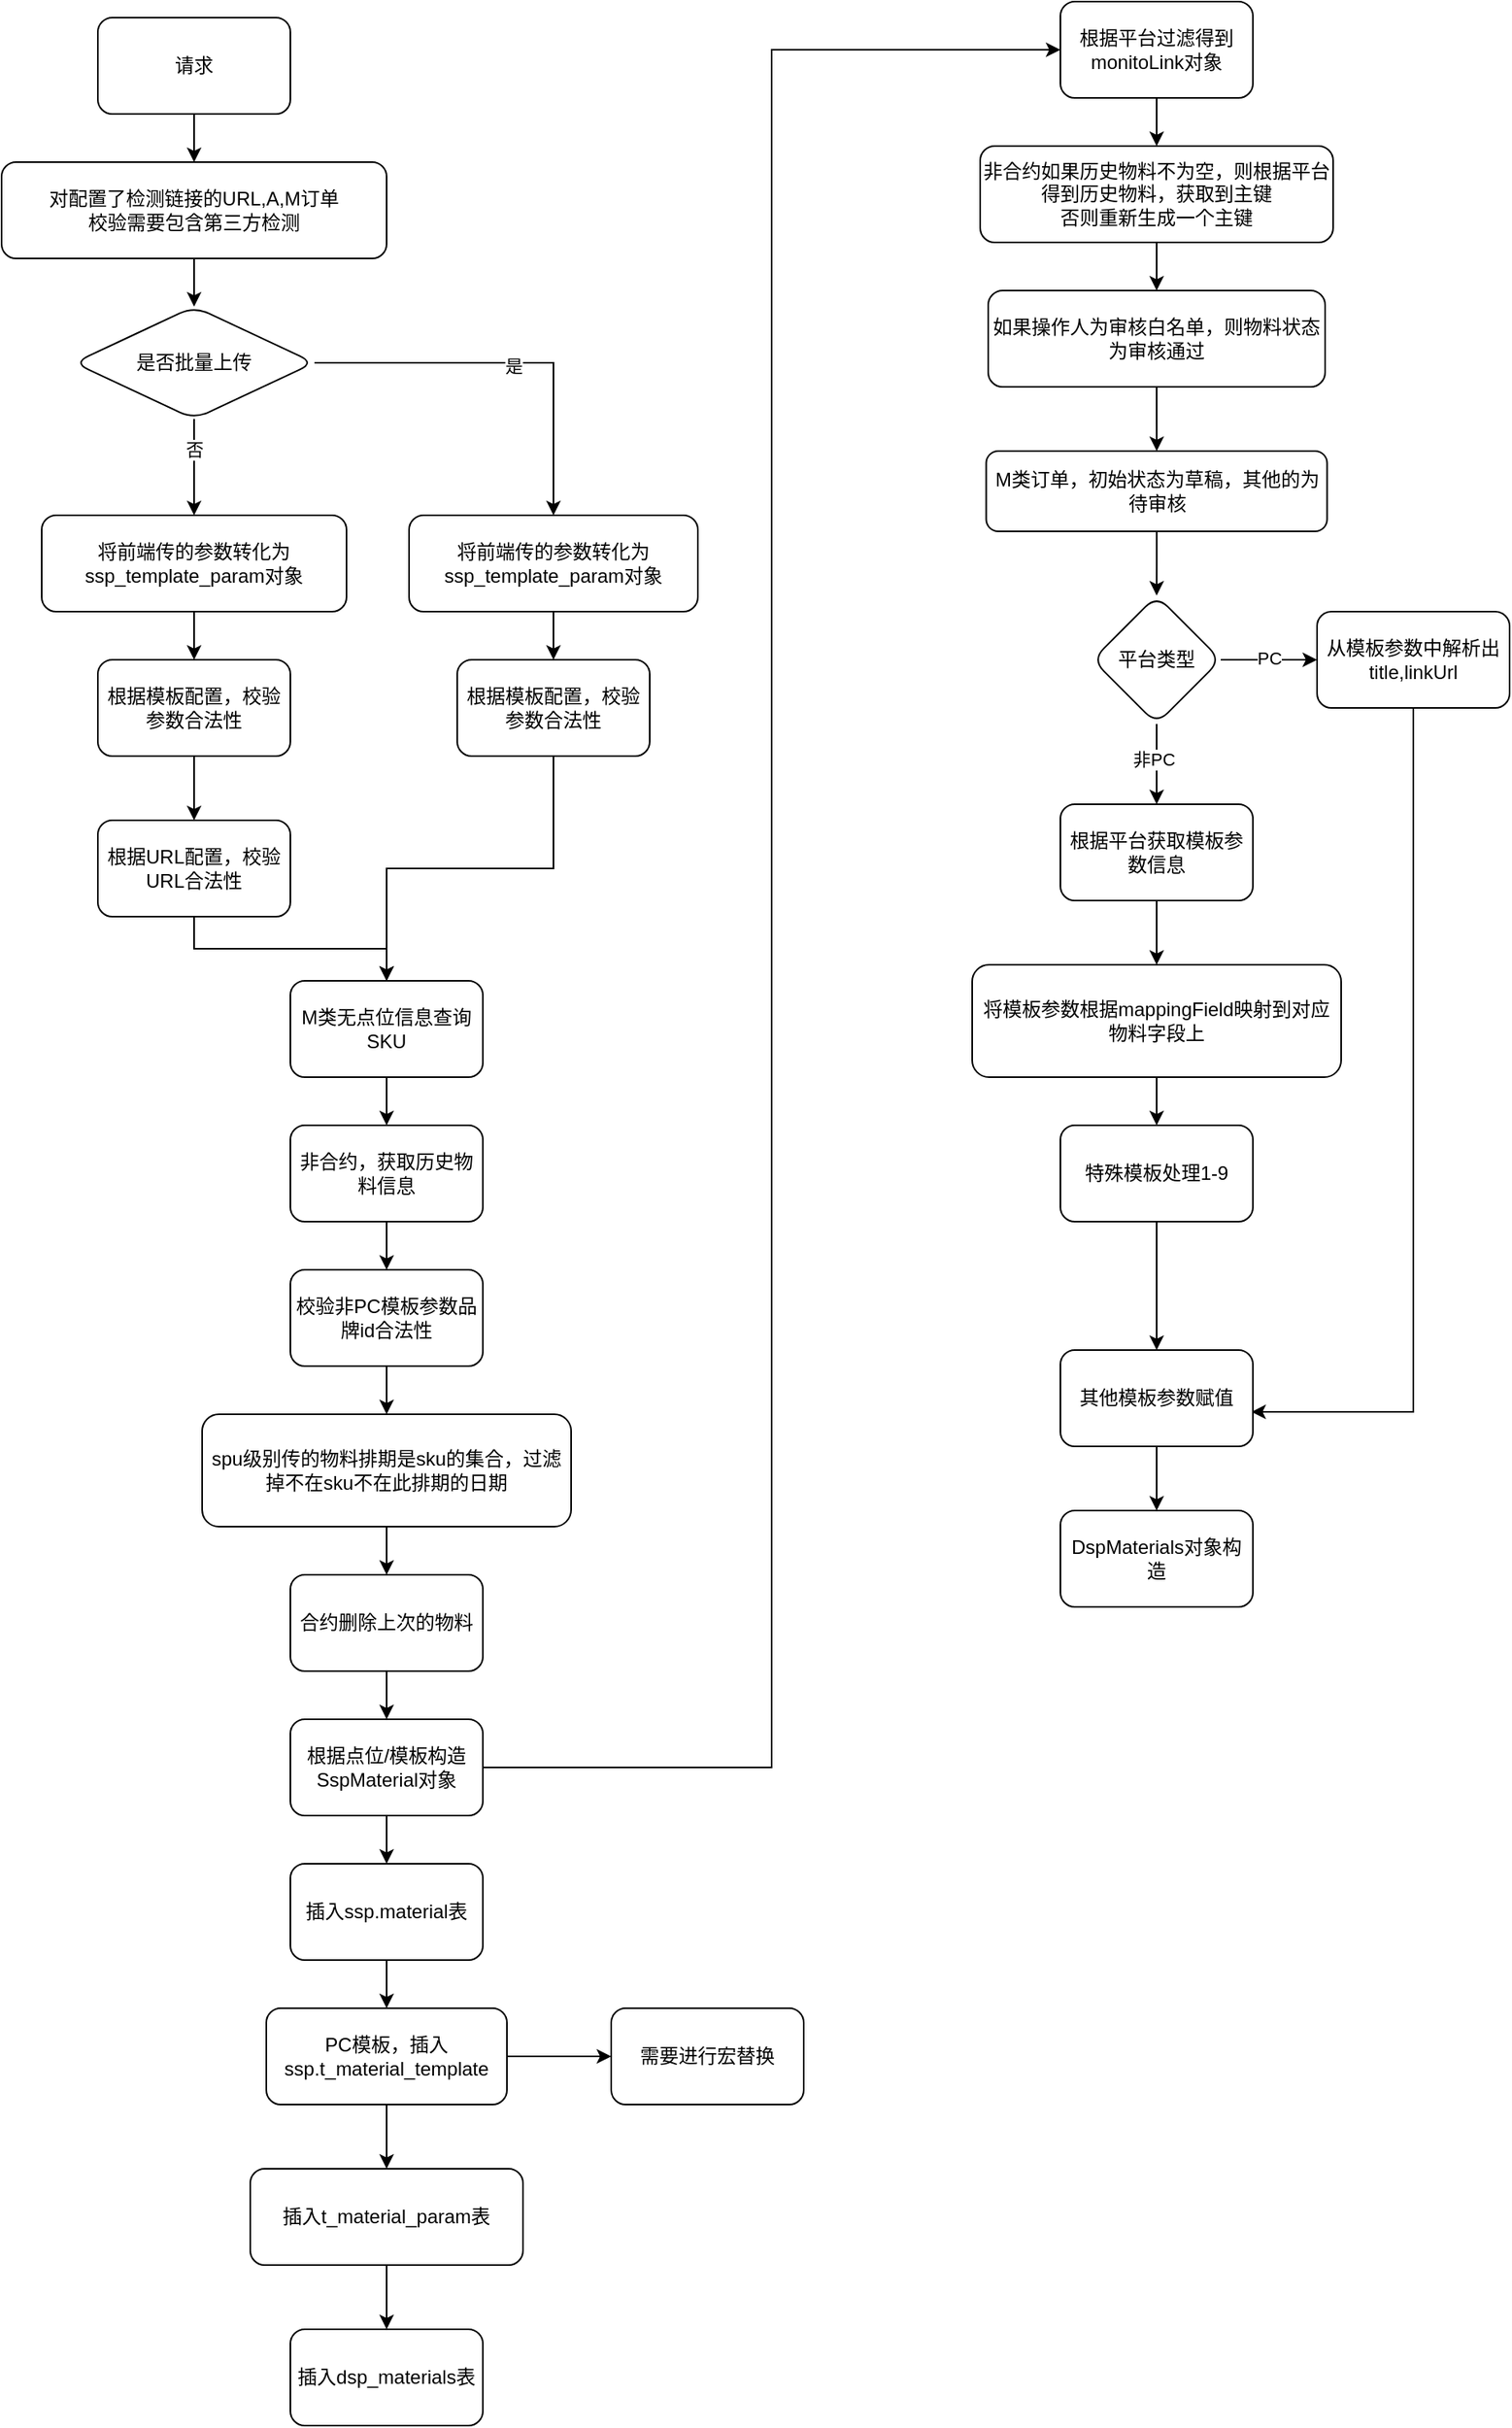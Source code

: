 <mxfile version="21.2.9" type="github">
  <diagram name="第 1 页" id="djEzCX3BJadupzzCJ4Qk">
    <mxGraphModel dx="954" dy="591" grid="1" gridSize="10" guides="1" tooltips="1" connect="1" arrows="1" fold="1" page="1" pageScale="1" pageWidth="827" pageHeight="1169" math="0" shadow="0">
      <root>
        <mxCell id="0" />
        <mxCell id="1" parent="0" />
        <mxCell id="s3rNMkDC3G2flmF6DTg_-3" value="" style="edgeStyle=orthogonalEdgeStyle;rounded=0;orthogonalLoop=1;jettySize=auto;html=1;" edge="1" parent="1" source="s3rNMkDC3G2flmF6DTg_-1" target="s3rNMkDC3G2flmF6DTg_-2">
          <mxGeometry relative="1" as="geometry" />
        </mxCell>
        <mxCell id="s3rNMkDC3G2flmF6DTg_-1" value="请求" style="rounded=1;whiteSpace=wrap;html=1;" vertex="1" parent="1">
          <mxGeometry x="220" y="80" width="120" height="60" as="geometry" />
        </mxCell>
        <mxCell id="s3rNMkDC3G2flmF6DTg_-7" value="" style="edgeStyle=orthogonalEdgeStyle;rounded=0;orthogonalLoop=1;jettySize=auto;html=1;" edge="1" parent="1" source="s3rNMkDC3G2flmF6DTg_-2" target="s3rNMkDC3G2flmF6DTg_-6">
          <mxGeometry relative="1" as="geometry" />
        </mxCell>
        <mxCell id="s3rNMkDC3G2flmF6DTg_-2" value="对配置了检测链接的URL,A,M订单&lt;br&gt;校验需要包含第三方检测" style="whiteSpace=wrap;html=1;rounded=1;" vertex="1" parent="1">
          <mxGeometry x="160" y="170" width="240" height="60" as="geometry" />
        </mxCell>
        <mxCell id="s3rNMkDC3G2flmF6DTg_-9" value="" style="edgeStyle=orthogonalEdgeStyle;rounded=0;orthogonalLoop=1;jettySize=auto;html=1;" edge="1" parent="1" source="s3rNMkDC3G2flmF6DTg_-6" target="s3rNMkDC3G2flmF6DTg_-8">
          <mxGeometry relative="1" as="geometry" />
        </mxCell>
        <mxCell id="s3rNMkDC3G2flmF6DTg_-10" value="是" style="edgeLabel;html=1;align=center;verticalAlign=middle;resizable=0;points=[];" vertex="1" connectable="0" parent="s3rNMkDC3G2flmF6DTg_-9">
          <mxGeometry x="0.011" y="-2" relative="1" as="geometry">
            <mxPoint as="offset" />
          </mxGeometry>
        </mxCell>
        <mxCell id="s3rNMkDC3G2flmF6DTg_-12" value="" style="edgeStyle=orthogonalEdgeStyle;rounded=0;orthogonalLoop=1;jettySize=auto;html=1;" edge="1" parent="1" source="s3rNMkDC3G2flmF6DTg_-6" target="s3rNMkDC3G2flmF6DTg_-11">
          <mxGeometry relative="1" as="geometry" />
        </mxCell>
        <mxCell id="s3rNMkDC3G2flmF6DTg_-13" value="否" style="edgeLabel;html=1;align=center;verticalAlign=middle;resizable=0;points=[];" vertex="1" connectable="0" parent="s3rNMkDC3G2flmF6DTg_-12">
          <mxGeometry x="-0.365" relative="1" as="geometry">
            <mxPoint as="offset" />
          </mxGeometry>
        </mxCell>
        <mxCell id="s3rNMkDC3G2flmF6DTg_-6" value="是否批量上传" style="rhombus;whiteSpace=wrap;html=1;rounded=1;" vertex="1" parent="1">
          <mxGeometry x="205" y="260" width="150" height="70" as="geometry" />
        </mxCell>
        <mxCell id="s3rNMkDC3G2flmF6DTg_-20" value="" style="edgeStyle=orthogonalEdgeStyle;rounded=0;orthogonalLoop=1;jettySize=auto;html=1;" edge="1" parent="1" source="s3rNMkDC3G2flmF6DTg_-8" target="s3rNMkDC3G2flmF6DTg_-19">
          <mxGeometry relative="1" as="geometry" />
        </mxCell>
        <mxCell id="s3rNMkDC3G2flmF6DTg_-8" value="将前端传的参数转化为ssp_template_param对象" style="whiteSpace=wrap;html=1;rounded=1;" vertex="1" parent="1">
          <mxGeometry x="414" y="390" width="180" height="60" as="geometry" />
        </mxCell>
        <mxCell id="s3rNMkDC3G2flmF6DTg_-15" value="" style="edgeStyle=orthogonalEdgeStyle;rounded=0;orthogonalLoop=1;jettySize=auto;html=1;" edge="1" parent="1" source="s3rNMkDC3G2flmF6DTg_-11" target="s3rNMkDC3G2flmF6DTg_-14">
          <mxGeometry relative="1" as="geometry" />
        </mxCell>
        <mxCell id="s3rNMkDC3G2flmF6DTg_-11" value="将前端传的参数转化为ssp_template_param对象" style="whiteSpace=wrap;html=1;rounded=1;" vertex="1" parent="1">
          <mxGeometry x="185" y="390" width="190" height="60" as="geometry" />
        </mxCell>
        <mxCell id="s3rNMkDC3G2flmF6DTg_-17" value="" style="edgeStyle=orthogonalEdgeStyle;rounded=0;orthogonalLoop=1;jettySize=auto;html=1;" edge="1" parent="1" source="s3rNMkDC3G2flmF6DTg_-14" target="s3rNMkDC3G2flmF6DTg_-16">
          <mxGeometry relative="1" as="geometry" />
        </mxCell>
        <mxCell id="s3rNMkDC3G2flmF6DTg_-14" value="根据模板配置，校验参数合法性" style="whiteSpace=wrap;html=1;rounded=1;" vertex="1" parent="1">
          <mxGeometry x="220" y="480" width="120" height="60" as="geometry" />
        </mxCell>
        <mxCell id="s3rNMkDC3G2flmF6DTg_-22" value="" style="edgeStyle=orthogonalEdgeStyle;rounded=0;orthogonalLoop=1;jettySize=auto;html=1;" edge="1" parent="1" source="s3rNMkDC3G2flmF6DTg_-16" target="s3rNMkDC3G2flmF6DTg_-21">
          <mxGeometry relative="1" as="geometry" />
        </mxCell>
        <mxCell id="s3rNMkDC3G2flmF6DTg_-16" value="根据URL配置，校验URL合法性" style="whiteSpace=wrap;html=1;rounded=1;" vertex="1" parent="1">
          <mxGeometry x="220" y="580" width="120" height="60" as="geometry" />
        </mxCell>
        <mxCell id="s3rNMkDC3G2flmF6DTg_-23" style="edgeStyle=orthogonalEdgeStyle;rounded=0;orthogonalLoop=1;jettySize=auto;html=1;entryX=0.5;entryY=0;entryDx=0;entryDy=0;" edge="1" parent="1" source="s3rNMkDC3G2flmF6DTg_-19" target="s3rNMkDC3G2flmF6DTg_-21">
          <mxGeometry relative="1" as="geometry" />
        </mxCell>
        <mxCell id="s3rNMkDC3G2flmF6DTg_-19" value="根据模板配置，校验参数合法性" style="whiteSpace=wrap;html=1;rounded=1;" vertex="1" parent="1">
          <mxGeometry x="444" y="480" width="120" height="60" as="geometry" />
        </mxCell>
        <mxCell id="s3rNMkDC3G2flmF6DTg_-25" value="" style="edgeStyle=orthogonalEdgeStyle;rounded=0;orthogonalLoop=1;jettySize=auto;html=1;" edge="1" parent="1" source="s3rNMkDC3G2flmF6DTg_-21" target="s3rNMkDC3G2flmF6DTg_-24">
          <mxGeometry relative="1" as="geometry" />
        </mxCell>
        <mxCell id="s3rNMkDC3G2flmF6DTg_-21" value="M类无点位信息查询SKU" style="whiteSpace=wrap;html=1;rounded=1;" vertex="1" parent="1">
          <mxGeometry x="340" y="680" width="120" height="60" as="geometry" />
        </mxCell>
        <mxCell id="s3rNMkDC3G2flmF6DTg_-27" value="" style="edgeStyle=orthogonalEdgeStyle;rounded=0;orthogonalLoop=1;jettySize=auto;html=1;" edge="1" parent="1" source="s3rNMkDC3G2flmF6DTg_-24" target="s3rNMkDC3G2flmF6DTg_-26">
          <mxGeometry relative="1" as="geometry" />
        </mxCell>
        <mxCell id="s3rNMkDC3G2flmF6DTg_-24" value="非合约，获取历史物料信息" style="whiteSpace=wrap;html=1;rounded=1;" vertex="1" parent="1">
          <mxGeometry x="340" y="770" width="120" height="60" as="geometry" />
        </mxCell>
        <mxCell id="s3rNMkDC3G2flmF6DTg_-29" value="" style="edgeStyle=orthogonalEdgeStyle;rounded=0;orthogonalLoop=1;jettySize=auto;html=1;" edge="1" parent="1" source="s3rNMkDC3G2flmF6DTg_-26" target="s3rNMkDC3G2flmF6DTg_-28">
          <mxGeometry relative="1" as="geometry" />
        </mxCell>
        <mxCell id="s3rNMkDC3G2flmF6DTg_-26" value="校验非PC模板参数品牌id合法性" style="whiteSpace=wrap;html=1;rounded=1;" vertex="1" parent="1">
          <mxGeometry x="340" y="860" width="120" height="60" as="geometry" />
        </mxCell>
        <mxCell id="s3rNMkDC3G2flmF6DTg_-31" value="" style="edgeStyle=orthogonalEdgeStyle;rounded=0;orthogonalLoop=1;jettySize=auto;html=1;" edge="1" parent="1" source="s3rNMkDC3G2flmF6DTg_-28" target="s3rNMkDC3G2flmF6DTg_-30">
          <mxGeometry relative="1" as="geometry" />
        </mxCell>
        <mxCell id="s3rNMkDC3G2flmF6DTg_-28" value="spu级别传的物料排期是sku的集合，过滤掉不在sku不在此排期的日期" style="whiteSpace=wrap;html=1;rounded=1;" vertex="1" parent="1">
          <mxGeometry x="285" y="950" width="230" height="70" as="geometry" />
        </mxCell>
        <mxCell id="s3rNMkDC3G2flmF6DTg_-33" value="" style="edgeStyle=orthogonalEdgeStyle;rounded=0;orthogonalLoop=1;jettySize=auto;html=1;" edge="1" parent="1" source="s3rNMkDC3G2flmF6DTg_-30" target="s3rNMkDC3G2flmF6DTg_-32">
          <mxGeometry relative="1" as="geometry" />
        </mxCell>
        <mxCell id="s3rNMkDC3G2flmF6DTg_-30" value="合约删除上次的物料" style="whiteSpace=wrap;html=1;rounded=1;" vertex="1" parent="1">
          <mxGeometry x="340" y="1050" width="120" height="60" as="geometry" />
        </mxCell>
        <mxCell id="s3rNMkDC3G2flmF6DTg_-35" value="" style="edgeStyle=orthogonalEdgeStyle;rounded=0;orthogonalLoop=1;jettySize=auto;html=1;entryX=0;entryY=0.5;entryDx=0;entryDy=0;" edge="1" parent="1" source="s3rNMkDC3G2flmF6DTg_-32" target="s3rNMkDC3G2flmF6DTg_-34">
          <mxGeometry relative="1" as="geometry" />
        </mxCell>
        <mxCell id="s3rNMkDC3G2flmF6DTg_-37" value="" style="edgeStyle=orthogonalEdgeStyle;rounded=0;orthogonalLoop=1;jettySize=auto;html=1;" edge="1" parent="1" source="s3rNMkDC3G2flmF6DTg_-32" target="s3rNMkDC3G2flmF6DTg_-36">
          <mxGeometry relative="1" as="geometry" />
        </mxCell>
        <mxCell id="s3rNMkDC3G2flmF6DTg_-32" value="根据点位/模板构造SspMaterial对象" style="whiteSpace=wrap;html=1;rounded=1;" vertex="1" parent="1">
          <mxGeometry x="340" y="1140" width="120" height="60" as="geometry" />
        </mxCell>
        <mxCell id="s3rNMkDC3G2flmF6DTg_-47" value="" style="edgeStyle=orthogonalEdgeStyle;rounded=0;orthogonalLoop=1;jettySize=auto;html=1;" edge="1" parent="1" source="s3rNMkDC3G2flmF6DTg_-34" target="s3rNMkDC3G2flmF6DTg_-46">
          <mxGeometry relative="1" as="geometry" />
        </mxCell>
        <mxCell id="s3rNMkDC3G2flmF6DTg_-34" value="根据平台过滤得到monitoLink对象" style="whiteSpace=wrap;html=1;rounded=1;" vertex="1" parent="1">
          <mxGeometry x="820" y="70" width="120" height="60" as="geometry" />
        </mxCell>
        <mxCell id="s3rNMkDC3G2flmF6DTg_-39" value="" style="edgeStyle=orthogonalEdgeStyle;rounded=0;orthogonalLoop=1;jettySize=auto;html=1;" edge="1" parent="1" source="s3rNMkDC3G2flmF6DTg_-36" target="s3rNMkDC3G2flmF6DTg_-38">
          <mxGeometry relative="1" as="geometry" />
        </mxCell>
        <mxCell id="s3rNMkDC3G2flmF6DTg_-36" value="插入ssp.material表" style="whiteSpace=wrap;html=1;rounded=1;" vertex="1" parent="1">
          <mxGeometry x="340" y="1230" width="120" height="60" as="geometry" />
        </mxCell>
        <mxCell id="s3rNMkDC3G2flmF6DTg_-41" value="" style="edgeStyle=orthogonalEdgeStyle;rounded=0;orthogonalLoop=1;jettySize=auto;html=1;" edge="1" parent="1" source="s3rNMkDC3G2flmF6DTg_-38" target="s3rNMkDC3G2flmF6DTg_-40">
          <mxGeometry relative="1" as="geometry" />
        </mxCell>
        <mxCell id="s3rNMkDC3G2flmF6DTg_-43" value="" style="edgeStyle=orthogonalEdgeStyle;rounded=0;orthogonalLoop=1;jettySize=auto;html=1;" edge="1" parent="1" source="s3rNMkDC3G2flmF6DTg_-38" target="s3rNMkDC3G2flmF6DTg_-42">
          <mxGeometry relative="1" as="geometry" />
        </mxCell>
        <mxCell id="s3rNMkDC3G2flmF6DTg_-38" value="PC模板，插入ssp.t_material_template" style="whiteSpace=wrap;html=1;rounded=1;" vertex="1" parent="1">
          <mxGeometry x="325" y="1320" width="150" height="60" as="geometry" />
        </mxCell>
        <mxCell id="s3rNMkDC3G2flmF6DTg_-40" value="需要进行宏替换" style="whiteSpace=wrap;html=1;rounded=1;" vertex="1" parent="1">
          <mxGeometry x="540" y="1320" width="120" height="60" as="geometry" />
        </mxCell>
        <mxCell id="s3rNMkDC3G2flmF6DTg_-45" value="" style="edgeStyle=orthogonalEdgeStyle;rounded=0;orthogonalLoop=1;jettySize=auto;html=1;" edge="1" parent="1" source="s3rNMkDC3G2flmF6DTg_-42" target="s3rNMkDC3G2flmF6DTg_-44">
          <mxGeometry relative="1" as="geometry" />
        </mxCell>
        <mxCell id="s3rNMkDC3G2flmF6DTg_-42" value="插入t_material_param表" style="whiteSpace=wrap;html=1;rounded=1;" vertex="1" parent="1">
          <mxGeometry x="315" y="1420" width="170" height="60" as="geometry" />
        </mxCell>
        <mxCell id="s3rNMkDC3G2flmF6DTg_-44" value="插入dsp_materials表" style="whiteSpace=wrap;html=1;rounded=1;" vertex="1" parent="1">
          <mxGeometry x="340" y="1520" width="120" height="60" as="geometry" />
        </mxCell>
        <mxCell id="s3rNMkDC3G2flmF6DTg_-49" value="" style="edgeStyle=orthogonalEdgeStyle;rounded=0;orthogonalLoop=1;jettySize=auto;html=1;" edge="1" parent="1" source="s3rNMkDC3G2flmF6DTg_-46" target="s3rNMkDC3G2flmF6DTg_-48">
          <mxGeometry relative="1" as="geometry" />
        </mxCell>
        <mxCell id="s3rNMkDC3G2flmF6DTg_-46" value="非合约如果历史物料不为空，则根据平台得到历史物料，获取到主键&lt;br&gt;否则重新生成一个主键" style="whiteSpace=wrap;html=1;rounded=1;" vertex="1" parent="1">
          <mxGeometry x="770" y="160" width="220" height="60" as="geometry" />
        </mxCell>
        <mxCell id="s3rNMkDC3G2flmF6DTg_-51" value="" style="edgeStyle=orthogonalEdgeStyle;rounded=0;orthogonalLoop=1;jettySize=auto;html=1;" edge="1" parent="1" source="s3rNMkDC3G2flmF6DTg_-48" target="s3rNMkDC3G2flmF6DTg_-50">
          <mxGeometry relative="1" as="geometry" />
        </mxCell>
        <mxCell id="s3rNMkDC3G2flmF6DTg_-48" value="如果操作人为审核白名单，则物料状态为审核通过" style="whiteSpace=wrap;html=1;rounded=1;" vertex="1" parent="1">
          <mxGeometry x="775" y="250" width="210" height="60" as="geometry" />
        </mxCell>
        <mxCell id="s3rNMkDC3G2flmF6DTg_-55" value="" style="edgeStyle=orthogonalEdgeStyle;rounded=0;orthogonalLoop=1;jettySize=auto;html=1;" edge="1" parent="1" source="s3rNMkDC3G2flmF6DTg_-50" target="s3rNMkDC3G2flmF6DTg_-54">
          <mxGeometry relative="1" as="geometry" />
        </mxCell>
        <mxCell id="s3rNMkDC3G2flmF6DTg_-50" value="M类订单，初始状态为草稿，其他的为待审核" style="whiteSpace=wrap;html=1;rounded=1;" vertex="1" parent="1">
          <mxGeometry x="773.75" y="350" width="212.5" height="50" as="geometry" />
        </mxCell>
        <mxCell id="s3rNMkDC3G2flmF6DTg_-57" value="" style="edgeStyle=orthogonalEdgeStyle;rounded=0;orthogonalLoop=1;jettySize=auto;html=1;" edge="1" parent="1" source="s3rNMkDC3G2flmF6DTg_-54" target="s3rNMkDC3G2flmF6DTg_-56">
          <mxGeometry relative="1" as="geometry" />
        </mxCell>
        <mxCell id="s3rNMkDC3G2flmF6DTg_-58" value="PC" style="edgeLabel;html=1;align=center;verticalAlign=middle;resizable=0;points=[];" vertex="1" connectable="0" parent="s3rNMkDC3G2flmF6DTg_-57">
          <mxGeometry y="1" relative="1" as="geometry">
            <mxPoint as="offset" />
          </mxGeometry>
        </mxCell>
        <mxCell id="s3rNMkDC3G2flmF6DTg_-60" value="" style="edgeStyle=orthogonalEdgeStyle;rounded=0;orthogonalLoop=1;jettySize=auto;html=1;" edge="1" parent="1" source="s3rNMkDC3G2flmF6DTg_-54" target="s3rNMkDC3G2flmF6DTg_-59">
          <mxGeometry relative="1" as="geometry" />
        </mxCell>
        <mxCell id="s3rNMkDC3G2flmF6DTg_-61" value="非PC" style="edgeLabel;html=1;align=center;verticalAlign=middle;resizable=0;points=[];" vertex="1" connectable="0" parent="s3rNMkDC3G2flmF6DTg_-60">
          <mxGeometry x="-0.167" y="-2" relative="1" as="geometry">
            <mxPoint y="1" as="offset" />
          </mxGeometry>
        </mxCell>
        <mxCell id="s3rNMkDC3G2flmF6DTg_-54" value="平台类型" style="rhombus;whiteSpace=wrap;html=1;rounded=1;" vertex="1" parent="1">
          <mxGeometry x="840" y="440" width="80" height="80" as="geometry" />
        </mxCell>
        <mxCell id="s3rNMkDC3G2flmF6DTg_-68" style="edgeStyle=orthogonalEdgeStyle;rounded=0;orthogonalLoop=1;jettySize=auto;html=1;entryX=0.992;entryY=0.642;entryDx=0;entryDy=0;entryPerimeter=0;" edge="1" parent="1" source="s3rNMkDC3G2flmF6DTg_-56" target="s3rNMkDC3G2flmF6DTg_-66">
          <mxGeometry relative="1" as="geometry">
            <Array as="points">
              <mxPoint x="1040" y="949" />
            </Array>
          </mxGeometry>
        </mxCell>
        <mxCell id="s3rNMkDC3G2flmF6DTg_-56" value="从模板参数中解析出title,linkUrl" style="whiteSpace=wrap;html=1;rounded=1;" vertex="1" parent="1">
          <mxGeometry x="980" y="450" width="120" height="60" as="geometry" />
        </mxCell>
        <mxCell id="s3rNMkDC3G2flmF6DTg_-63" value="" style="edgeStyle=orthogonalEdgeStyle;rounded=0;orthogonalLoop=1;jettySize=auto;html=1;" edge="1" parent="1" source="s3rNMkDC3G2flmF6DTg_-59" target="s3rNMkDC3G2flmF6DTg_-62">
          <mxGeometry relative="1" as="geometry" />
        </mxCell>
        <mxCell id="s3rNMkDC3G2flmF6DTg_-59" value="根据平台获取模板参数信息" style="whiteSpace=wrap;html=1;rounded=1;" vertex="1" parent="1">
          <mxGeometry x="820" y="570" width="120" height="60" as="geometry" />
        </mxCell>
        <mxCell id="s3rNMkDC3G2flmF6DTg_-65" value="" style="edgeStyle=orthogonalEdgeStyle;rounded=0;orthogonalLoop=1;jettySize=auto;html=1;" edge="1" parent="1" source="s3rNMkDC3G2flmF6DTg_-62" target="s3rNMkDC3G2flmF6DTg_-64">
          <mxGeometry relative="1" as="geometry" />
        </mxCell>
        <mxCell id="s3rNMkDC3G2flmF6DTg_-62" value="将模板参数根据mappingField映射到对应物料字段上" style="whiteSpace=wrap;html=1;rounded=1;" vertex="1" parent="1">
          <mxGeometry x="765" y="670" width="230" height="70" as="geometry" />
        </mxCell>
        <mxCell id="s3rNMkDC3G2flmF6DTg_-67" value="" style="edgeStyle=orthogonalEdgeStyle;rounded=0;orthogonalLoop=1;jettySize=auto;html=1;" edge="1" parent="1" source="s3rNMkDC3G2flmF6DTg_-64" target="s3rNMkDC3G2flmF6DTg_-66">
          <mxGeometry relative="1" as="geometry" />
        </mxCell>
        <mxCell id="s3rNMkDC3G2flmF6DTg_-64" value="特殊模板处理1-9" style="whiteSpace=wrap;html=1;rounded=1;" vertex="1" parent="1">
          <mxGeometry x="820" y="770" width="120" height="60" as="geometry" />
        </mxCell>
        <mxCell id="s3rNMkDC3G2flmF6DTg_-70" value="" style="edgeStyle=orthogonalEdgeStyle;rounded=0;orthogonalLoop=1;jettySize=auto;html=1;" edge="1" parent="1" source="s3rNMkDC3G2flmF6DTg_-66" target="s3rNMkDC3G2flmF6DTg_-69">
          <mxGeometry relative="1" as="geometry" />
        </mxCell>
        <mxCell id="s3rNMkDC3G2flmF6DTg_-66" value="其他模板参数赋值" style="whiteSpace=wrap;html=1;rounded=1;" vertex="1" parent="1">
          <mxGeometry x="820" y="910" width="120" height="60" as="geometry" />
        </mxCell>
        <mxCell id="s3rNMkDC3G2flmF6DTg_-69" value="DspMaterials对象构造" style="whiteSpace=wrap;html=1;rounded=1;" vertex="1" parent="1">
          <mxGeometry x="820" y="1010" width="120" height="60" as="geometry" />
        </mxCell>
      </root>
    </mxGraphModel>
  </diagram>
</mxfile>
